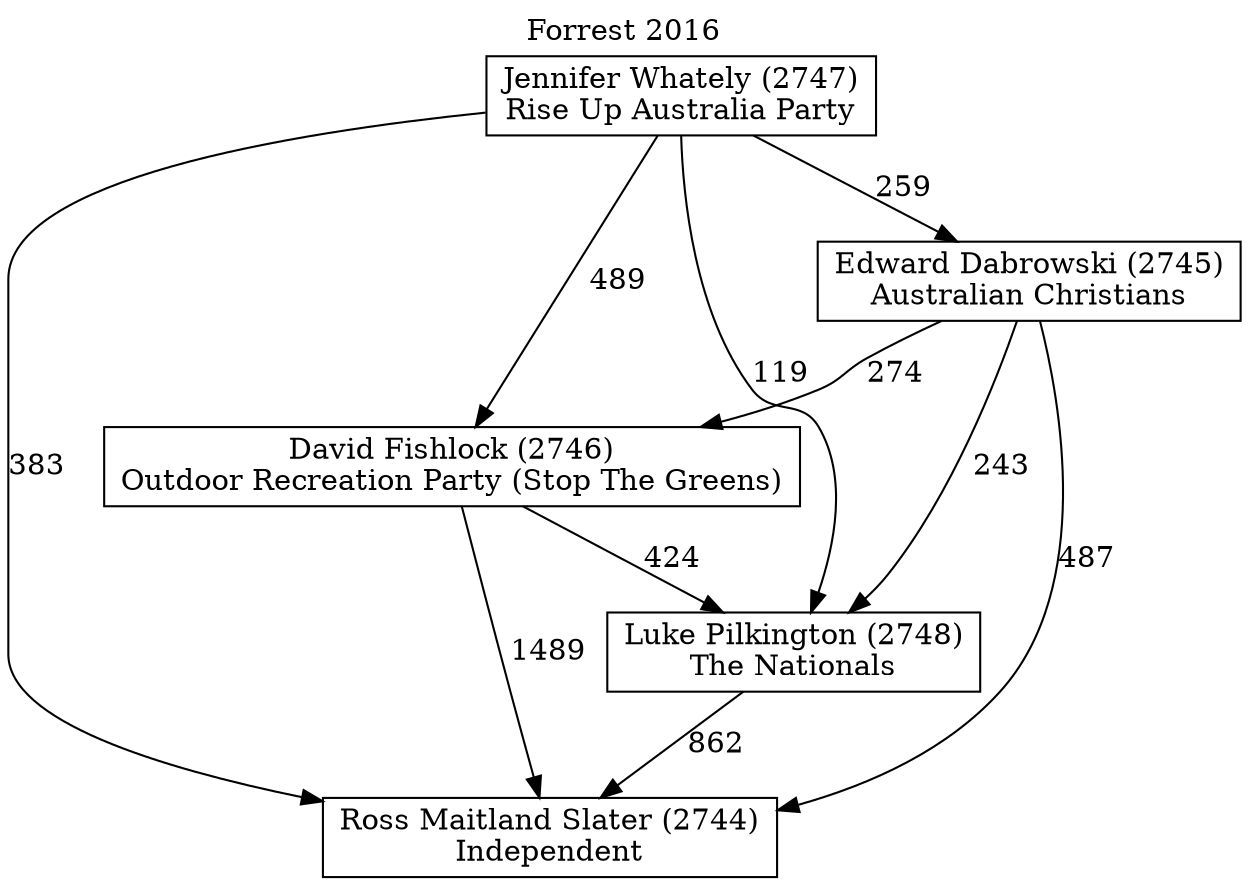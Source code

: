 // House preference flow
digraph "Ross Maitland Slater (2744)_Forrest_2016" {
	graph [label="Forrest 2016" labelloc=t mclimit=10]
	node [shape=box]
	"Luke Pilkington (2748)" [label="Luke Pilkington (2748)
The Nationals"]
	"Ross Maitland Slater (2744)" [label="Ross Maitland Slater (2744)
Independent"]
	"Edward Dabrowski (2745)" [label="Edward Dabrowski (2745)
Australian Christians"]
	"Jennifer Whately (2747)" [label="Jennifer Whately (2747)
Rise Up Australia Party"]
	"David Fishlock (2746)" [label="David Fishlock (2746)
Outdoor Recreation Party (Stop The Greens)"]
	"Luke Pilkington (2748)" -> "Ross Maitland Slater (2744)" [label=862]
	"Jennifer Whately (2747)" -> "Luke Pilkington (2748)" [label=119]
	"David Fishlock (2746)" -> "Ross Maitland Slater (2744)" [label=1489]
	"Edward Dabrowski (2745)" -> "David Fishlock (2746)" [label=274]
	"David Fishlock (2746)" -> "Luke Pilkington (2748)" [label=424]
	"Edward Dabrowski (2745)" -> "Luke Pilkington (2748)" [label=243]
	"Jennifer Whately (2747)" -> "Edward Dabrowski (2745)" [label=259]
	"Jennifer Whately (2747)" -> "Ross Maitland Slater (2744)" [label=383]
	"Jennifer Whately (2747)" -> "David Fishlock (2746)" [label=489]
	"Edward Dabrowski (2745)" -> "Ross Maitland Slater (2744)" [label=487]
}
